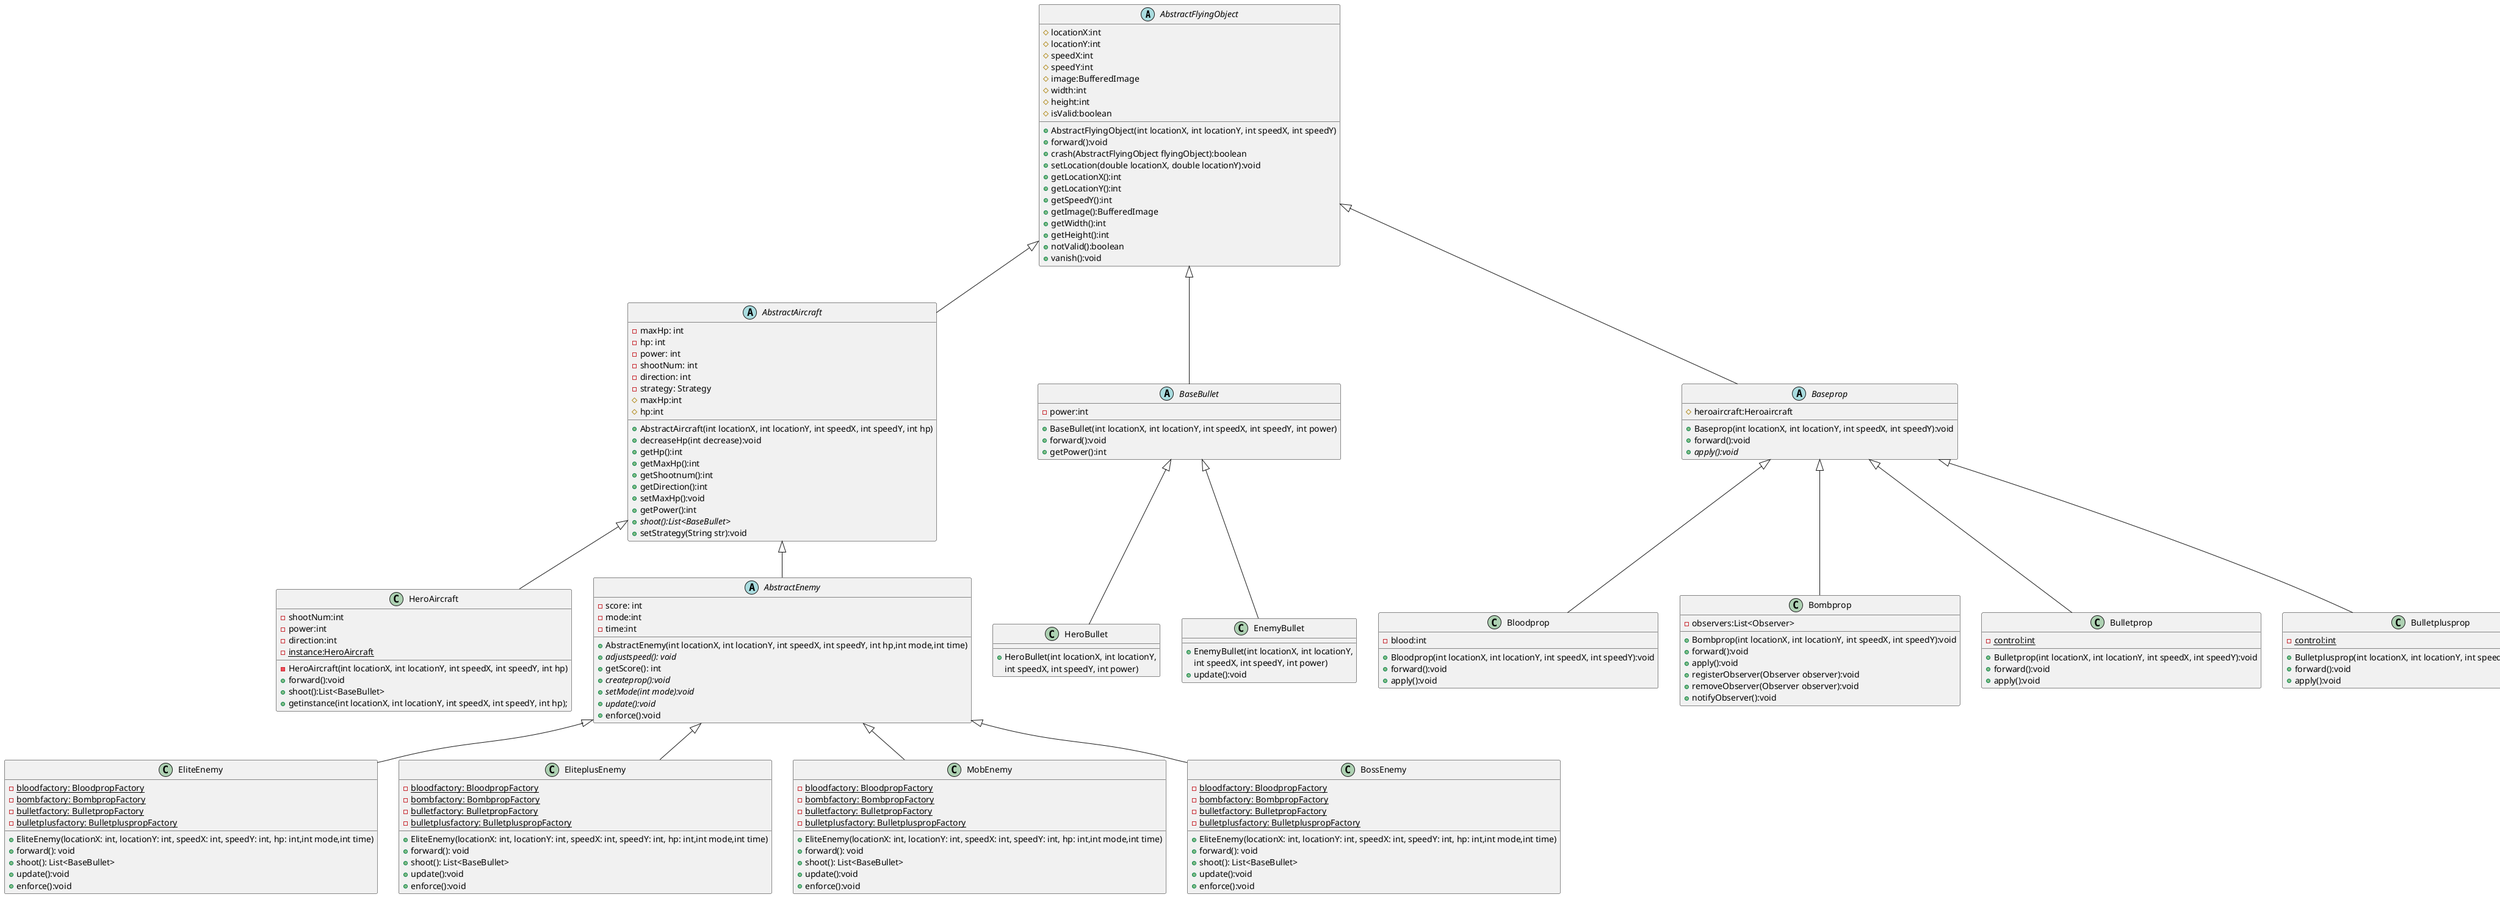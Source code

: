 @startuml
'https://plantuml.com/class-diagram

abstract class AbstractFlyingObject
{
    # locationX:int
    # locationY:int
    # speedX:int
    # speedY:int
    # image:BufferedImage
    # width:int
    # height:int
    # isValid:boolean

    + AbstractFlyingObject(int locationX, int locationY, int speedX, int speedY)
    + forward():void
    + crash(AbstractFlyingObject flyingObject):boolean
    + setLocation(double locationX, double locationY):void
    + getLocationX():int
    + getLocationY():int
    + getSpeedY():int
    + getImage():BufferedImage
    + getWidth():int
    + getHeight():int
    + notValid():boolean
    + vanish():void
    }
abstract class AbstractAircraft
{
    -maxHp: int
    -hp: int
    -power: int
    -shootNum: int
    -direction: int
    -strategy: Strategy
	# maxHp:int
    # hp:int
    + AbstractAircraft(int locationX, int locationY, int speedX, int speedY, int hp)
    + decreaseHp(int decrease):void
    + getHp():int
    + getMaxHp():int
    + getShootnum():int
    +getDirection():int
    + setMaxHp():void
    + getPower():int
    + {abstract} shoot():List<BaseBullet>
    + setStrategy(String str):void
 }

class HeroAircraft extends AbstractAircraft{
    - shootNum:int
    - power:int
    - direction:int
    -{static}instance:HeroAircraft
    - HeroAircraft(int locationX, int locationY, int speedX, int speedY, int hp)
    + forward():void
    + shoot():List<BaseBullet>
    +getinstance(int locationX, int locationY, int speedX, int speedY, int hp);
}




abstract class AbstractEnemy extends AbstractAircraft {
  - score: int
      -mode:int
      -time:int
     + AbstractEnemy(int locationX, int locationY, int speedX, int speedY, int hp,int mode,int time)
  + {abstract}adjustspeed(): void
  + getScore(): int
  + {abstract} createprop():void
  + {abstract} setMode(int mode):void
  + {abstract} update():void
            +enforce():void
}
class EliteEnemy extends AbstractEnemy {
    -{static}bloodfactory: BloodpropFactory
    -{static}bombfactory: BombpropFactory
    -{static}bulletfactory: BulletpropFactory
    -{static}bulletplusfactory: BulletpluspropFactory
  + EliteEnemy(locationX: int, locationY: int, speedX: int, speedY: int, hp: int,int mode,int time)
  + forward(): void
  + shoot(): List<BaseBullet>
    + update():void
              +enforce():void
}
class EliteplusEnemy extends AbstractEnemy {
    -{static}bloodfactory: BloodpropFactory
    -{static}bombfactory: BombpropFactory
    -{static}bulletfactory: BulletpropFactory
    -{static}bulletplusfactory: BulletpluspropFactory
  + EliteEnemy(locationX: int, locationY: int, speedX: int, speedY: int, hp: int,int mode,int time)
  + forward(): void
  + shoot(): List<BaseBullet>
      + update():void
                +enforce():void
}
class MobEnemy extends AbstractEnemy {
    -{static}bloodfactory: BloodpropFactory
    -{static}bombfactory: BombpropFactory
    -{static}bulletfactory: BulletpropFactory
    -{static}bulletplusfactory: BulletpluspropFactory
  + EliteEnemy(locationX: int, locationY: int, speedX: int, speedY: int, hp: int,int mode,int time)
  + forward(): void
  + shoot(): List<BaseBullet>
      + update():void
                +enforce():void
}

class BossEnemy extends AbstractEnemy{
-{static}bloodfactory: BloodpropFactory
    -{static}bombfactory: BombpropFactory
    -{static}bulletfactory: BulletpropFactory
    -{static}bulletplusfactory: BulletpluspropFactory
  + EliteEnemy(locationX: int, locationY: int, speedX: int, speedY: int, hp: int,int mode,int time)
  + forward(): void
  + shoot(): List<BaseBullet>
      + update():void
                +enforce():void
}
abstract class BaseBullet
{
    - power:int
    + BaseBullet(int locationX, int locationY, int speedX, int speedY, int power)
    + forward():void
	+ getPower():int
}
class HeroBullet extends BaseBullet{
    + HeroBullet(int locationX, int locationY,
     int speedX, int speedY, int power)
}

class EnemyBullet extends BaseBullet{
    + EnemyBullet(int locationX, int locationY,
     int speedX, int speedY, int power)
    + update():void
}

abstract class Baseprop {
#heroaircraft:Heroaircraft
+Baseprop(int locationX, int locationY, int speedX, int speedY):void
+forward():void
+{abstract}apply():void
}


class Bloodprop extends Baseprop{
- blood:int
+Bloodprop(int locationX, int locationY, int speedX, int speedY):void
+forward():void
+apply():void
}

class  Bombprop extends Baseprop{
-observers:List<Observer>
+ Bombprop(int locationX, int locationY, int speedX, int speedY):void
+forward():void
+apply():void
+registerObserver(Observer observer):void
+removeObserver(Observer observer):void
+notifyObserver():void
}

class  Bulletprop extends Baseprop{
 -{static}control:int
+  Bulletprop(int locationX, int locationY, int speedX, int speedY):void
+forward():void
+apply():void
}

class  Bulletplusprop extends Baseprop{
 -{static}control:int
+  Bulletplusprop(int locationX, int locationY, int speedX, int speedY):void
+forward():void
+apply():void
}

AbstractFlyingObject <|-- Baseprop
AbstractFlyingObject <|-- AbstractAircraft
AbstractFlyingObject <|-- BaseBullet

@enduml